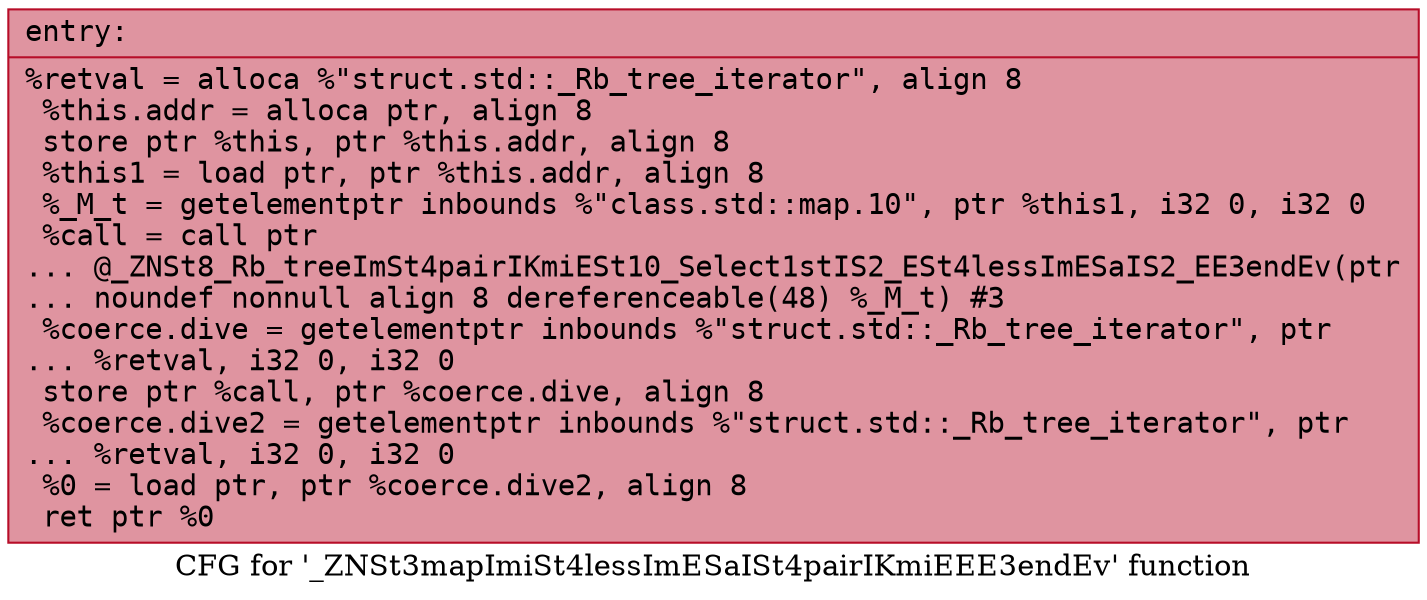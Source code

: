 digraph "CFG for '_ZNSt3mapImiSt4lessImESaISt4pairIKmiEEE3endEv' function" {
	label="CFG for '_ZNSt3mapImiSt4lessImESaISt4pairIKmiEEE3endEv' function";

	Node0x55dfe4b47f30 [shape=record,color="#b70d28ff", style=filled, fillcolor="#b70d2870" fontname="Courier",label="{entry:\l|  %retval = alloca %\"struct.std::_Rb_tree_iterator\", align 8\l  %this.addr = alloca ptr, align 8\l  store ptr %this, ptr %this.addr, align 8\l  %this1 = load ptr, ptr %this.addr, align 8\l  %_M_t = getelementptr inbounds %\"class.std::map.10\", ptr %this1, i32 0, i32 0\l  %call = call ptr\l... @_ZNSt8_Rb_treeImSt4pairIKmiESt10_Select1stIS2_ESt4lessImESaIS2_EE3endEv(ptr\l... noundef nonnull align 8 dereferenceable(48) %_M_t) #3\l  %coerce.dive = getelementptr inbounds %\"struct.std::_Rb_tree_iterator\", ptr\l... %retval, i32 0, i32 0\l  store ptr %call, ptr %coerce.dive, align 8\l  %coerce.dive2 = getelementptr inbounds %\"struct.std::_Rb_tree_iterator\", ptr\l... %retval, i32 0, i32 0\l  %0 = load ptr, ptr %coerce.dive2, align 8\l  ret ptr %0\l}"];
}
